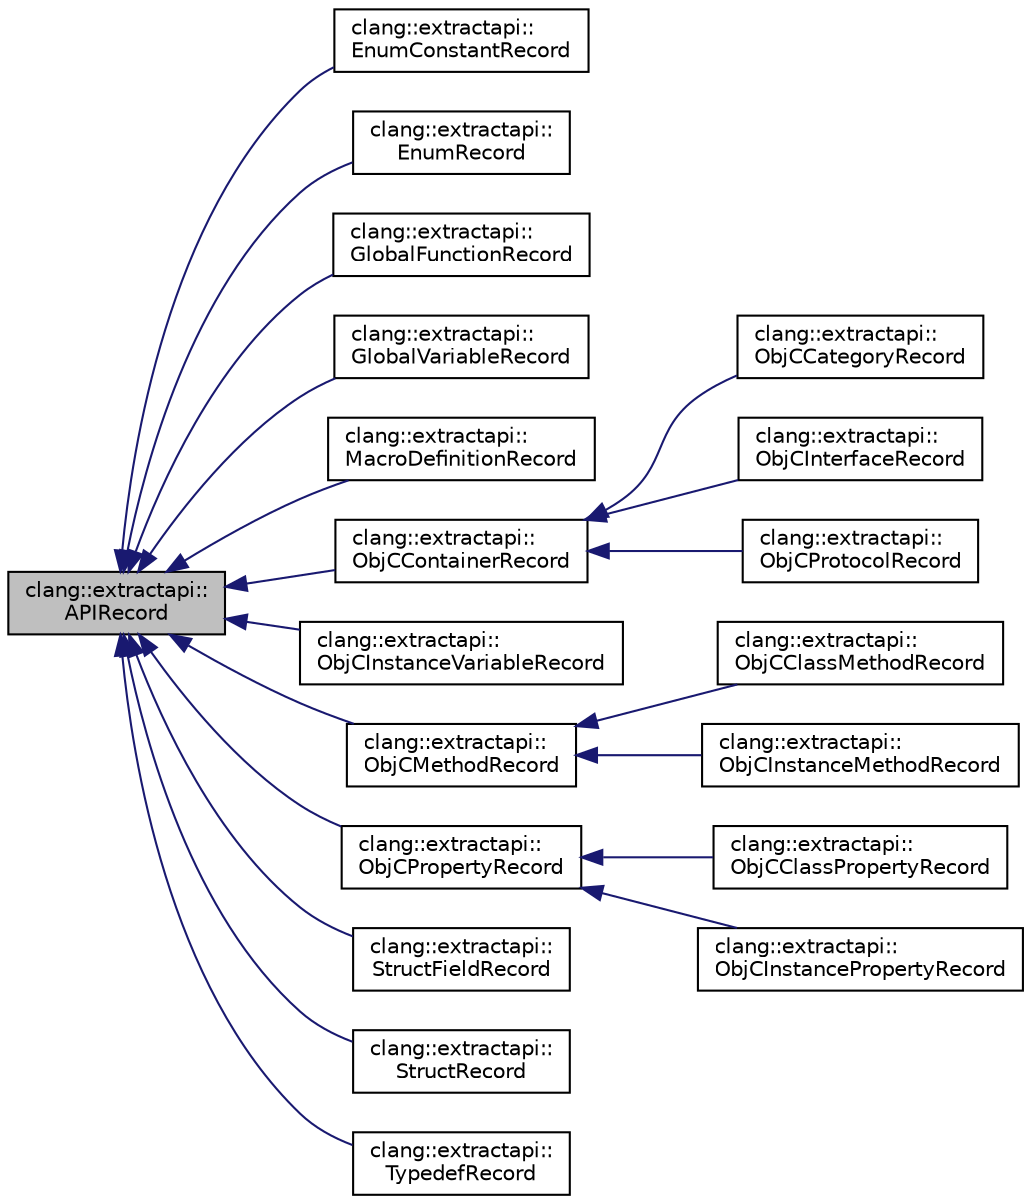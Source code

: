 digraph "clang::extractapi::APIRecord"
{
 // LATEX_PDF_SIZE
  bgcolor="transparent";
  edge [fontname="Helvetica",fontsize="10",labelfontname="Helvetica",labelfontsize="10"];
  node [fontname="Helvetica",fontsize="10",shape=record];
  rankdir="LR";
  Node1 [label="clang::extractapi::\lAPIRecord",height=0.2,width=0.4,color="black", fillcolor="grey75", style="filled", fontcolor="black",tooltip="The base representation of an API record. Holds common symbol information."];
  Node1 -> Node2 [dir="back",color="midnightblue",fontsize="10",style="solid",fontname="Helvetica"];
  Node2 [label="clang::extractapi::\lEnumConstantRecord",height=0.2,width=0.4,color="black",URL="$structclang_1_1extractapi_1_1EnumConstantRecord.html",tooltip="This holds information associated with enum constants."];
  Node1 -> Node3 [dir="back",color="midnightblue",fontsize="10",style="solid",fontname="Helvetica"];
  Node3 [label="clang::extractapi::\lEnumRecord",height=0.2,width=0.4,color="black",URL="$structclang_1_1extractapi_1_1EnumRecord.html",tooltip="This holds information associated with enums."];
  Node1 -> Node4 [dir="back",color="midnightblue",fontsize="10",style="solid",fontname="Helvetica"];
  Node4 [label="clang::extractapi::\lGlobalFunctionRecord",height=0.2,width=0.4,color="black",URL="$structclang_1_1extractapi_1_1GlobalFunctionRecord.html",tooltip="This holds information associated with global functions."];
  Node1 -> Node5 [dir="back",color="midnightblue",fontsize="10",style="solid",fontname="Helvetica"];
  Node5 [label="clang::extractapi::\lGlobalVariableRecord",height=0.2,width=0.4,color="black",URL="$structclang_1_1extractapi_1_1GlobalVariableRecord.html",tooltip="This holds information associated with global functions."];
  Node1 -> Node6 [dir="back",color="midnightblue",fontsize="10",style="solid",fontname="Helvetica"];
  Node6 [label="clang::extractapi::\lMacroDefinitionRecord",height=0.2,width=0.4,color="black",URL="$structclang_1_1extractapi_1_1MacroDefinitionRecord.html",tooltip="This holds information associated with macro definitions."];
  Node1 -> Node7 [dir="back",color="midnightblue",fontsize="10",style="solid",fontname="Helvetica"];
  Node7 [label="clang::extractapi::\lObjCContainerRecord",height=0.2,width=0.4,color="black",URL="$structclang_1_1extractapi_1_1ObjCContainerRecord.html",tooltip="The base representation of an Objective-C container record."];
  Node7 -> Node8 [dir="back",color="midnightblue",fontsize="10",style="solid",fontname="Helvetica"];
  Node8 [label="clang::extractapi::\lObjCCategoryRecord",height=0.2,width=0.4,color="black",URL="$structclang_1_1extractapi_1_1ObjCCategoryRecord.html",tooltip="This holds information associated with Objective-C categories."];
  Node7 -> Node9 [dir="back",color="midnightblue",fontsize="10",style="solid",fontname="Helvetica"];
  Node9 [label="clang::extractapi::\lObjCInterfaceRecord",height=0.2,width=0.4,color="black",URL="$structclang_1_1extractapi_1_1ObjCInterfaceRecord.html",tooltip="This holds information associated with Objective-C interfaces/classes."];
  Node7 -> Node10 [dir="back",color="midnightblue",fontsize="10",style="solid",fontname="Helvetica"];
  Node10 [label="clang::extractapi::\lObjCProtocolRecord",height=0.2,width=0.4,color="black",URL="$structclang_1_1extractapi_1_1ObjCProtocolRecord.html",tooltip="This holds information associated with Objective-C protocols."];
  Node1 -> Node11 [dir="back",color="midnightblue",fontsize="10",style="solid",fontname="Helvetica"];
  Node11 [label="clang::extractapi::\lObjCInstanceVariableRecord",height=0.2,width=0.4,color="black",URL="$structclang_1_1extractapi_1_1ObjCInstanceVariableRecord.html",tooltip="This holds information associated with Objective-C instance variables."];
  Node1 -> Node12 [dir="back",color="midnightblue",fontsize="10",style="solid",fontname="Helvetica"];
  Node12 [label="clang::extractapi::\lObjCMethodRecord",height=0.2,width=0.4,color="black",URL="$structclang_1_1extractapi_1_1ObjCMethodRecord.html",tooltip="This holds information associated with Objective-C methods."];
  Node12 -> Node13 [dir="back",color="midnightblue",fontsize="10",style="solid",fontname="Helvetica"];
  Node13 [label="clang::extractapi::\lObjCClassMethodRecord",height=0.2,width=0.4,color="black",URL="$structclang_1_1extractapi_1_1ObjCClassMethodRecord.html",tooltip=" "];
  Node12 -> Node14 [dir="back",color="midnightblue",fontsize="10",style="solid",fontname="Helvetica"];
  Node14 [label="clang::extractapi::\lObjCInstanceMethodRecord",height=0.2,width=0.4,color="black",URL="$structclang_1_1extractapi_1_1ObjCInstanceMethodRecord.html",tooltip=" "];
  Node1 -> Node15 [dir="back",color="midnightblue",fontsize="10",style="solid",fontname="Helvetica"];
  Node15 [label="clang::extractapi::\lObjCPropertyRecord",height=0.2,width=0.4,color="black",URL="$structclang_1_1extractapi_1_1ObjCPropertyRecord.html",tooltip="This holds information associated with Objective-C properties."];
  Node15 -> Node16 [dir="back",color="midnightblue",fontsize="10",style="solid",fontname="Helvetica"];
  Node16 [label="clang::extractapi::\lObjCClassPropertyRecord",height=0.2,width=0.4,color="black",URL="$structclang_1_1extractapi_1_1ObjCClassPropertyRecord.html",tooltip=" "];
  Node15 -> Node17 [dir="back",color="midnightblue",fontsize="10",style="solid",fontname="Helvetica"];
  Node17 [label="clang::extractapi::\lObjCInstancePropertyRecord",height=0.2,width=0.4,color="black",URL="$structclang_1_1extractapi_1_1ObjCInstancePropertyRecord.html",tooltip=" "];
  Node1 -> Node18 [dir="back",color="midnightblue",fontsize="10",style="solid",fontname="Helvetica"];
  Node18 [label="clang::extractapi::\lStructFieldRecord",height=0.2,width=0.4,color="black",URL="$structclang_1_1extractapi_1_1StructFieldRecord.html",tooltip="This holds information associated with struct fields."];
  Node1 -> Node19 [dir="back",color="midnightblue",fontsize="10",style="solid",fontname="Helvetica"];
  Node19 [label="clang::extractapi::\lStructRecord",height=0.2,width=0.4,color="black",URL="$structclang_1_1extractapi_1_1StructRecord.html",tooltip="This holds information associated with structs."];
  Node1 -> Node20 [dir="back",color="midnightblue",fontsize="10",style="solid",fontname="Helvetica"];
  Node20 [label="clang::extractapi::\lTypedefRecord",height=0.2,width=0.4,color="black",URL="$structclang_1_1extractapi_1_1TypedefRecord.html",tooltip="This holds information associated with typedefs."];
}
